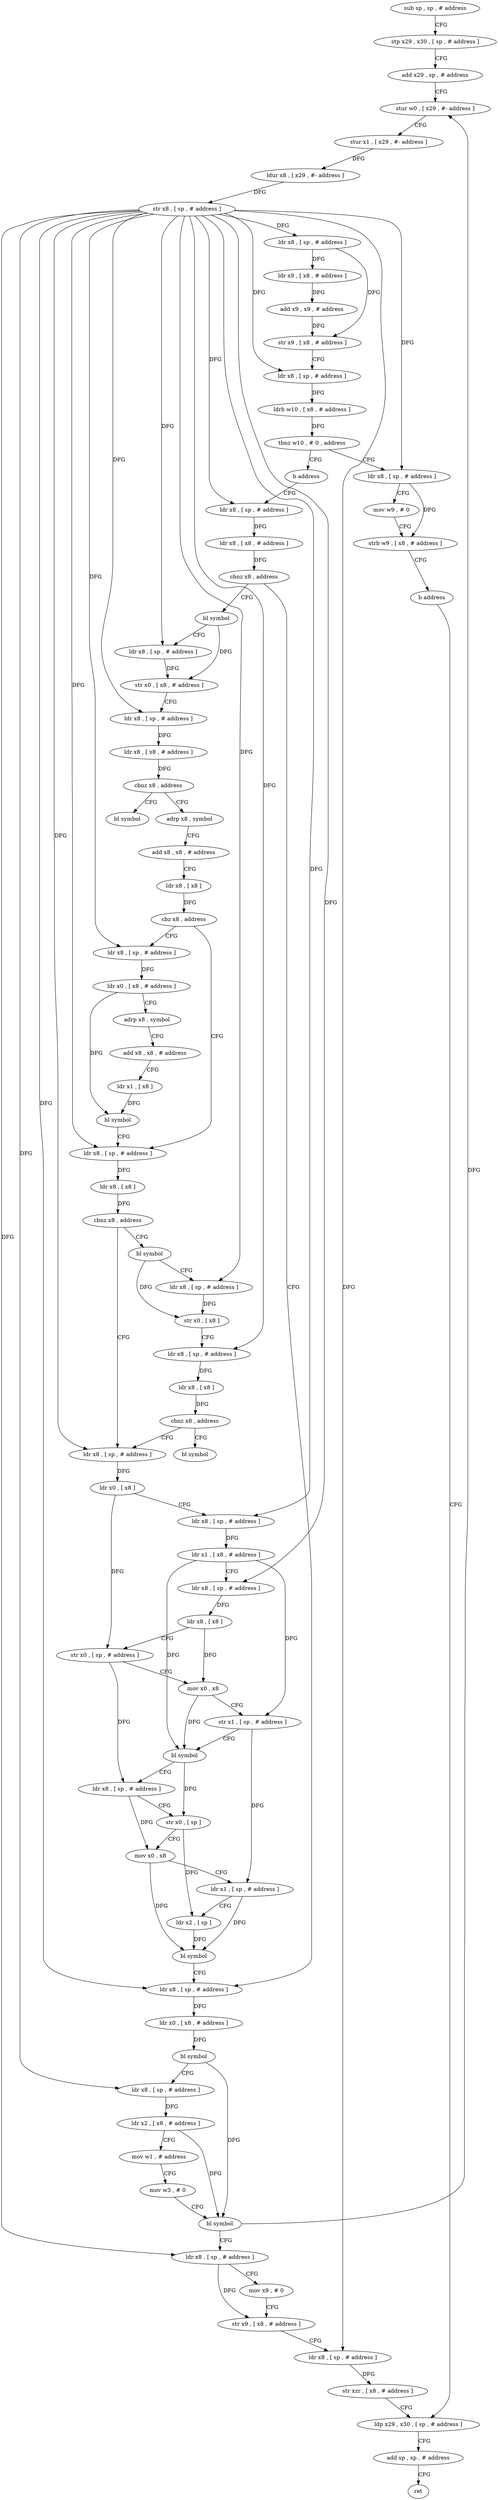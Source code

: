 digraph "func" {
"4219244" [label = "sub sp , sp , # address" ]
"4219248" [label = "stp x29 , x30 , [ sp , # address ]" ]
"4219252" [label = "add x29 , sp , # address" ]
"4219256" [label = "stur w0 , [ x29 , #- address ]" ]
"4219260" [label = "stur x1 , [ x29 , #- address ]" ]
"4219264" [label = "ldur x8 , [ x29 , #- address ]" ]
"4219268" [label = "str x8 , [ sp , # address ]" ]
"4219272" [label = "ldr x8 , [ sp , # address ]" ]
"4219276" [label = "ldr x9 , [ x8 , # address ]" ]
"4219280" [label = "add x9 , x9 , # address" ]
"4219284" [label = "str x9 , [ x8 , # address ]" ]
"4219288" [label = "ldr x8 , [ sp , # address ]" ]
"4219292" [label = "ldrb w10 , [ x8 , # address ]" ]
"4219296" [label = "tbnz w10 , # 0 , address" ]
"4219304" [label = "ldr x8 , [ sp , # address ]" ]
"4219300" [label = "b address" ]
"4219308" [label = "mov w9 , # 0" ]
"4219312" [label = "strb w9 , [ x8 , # address ]" ]
"4219316" [label = "b address" ]
"4219556" [label = "ldp x29 , x30 , [ sp , # address ]" ]
"4219320" [label = "ldr x8 , [ sp , # address ]" ]
"4219560" [label = "add sp , sp , # address" ]
"4219564" [label = "ret" ]
"4219324" [label = "ldr x8 , [ x8 , # address ]" ]
"4219328" [label = "cbnz x8 , address" ]
"4219504" [label = "ldr x8 , [ sp , # address ]" ]
"4219332" [label = "bl symbol" ]
"4219508" [label = "ldr x0 , [ x8 , # address ]" ]
"4219512" [label = "bl symbol" ]
"4219516" [label = "ldr x8 , [ sp , # address ]" ]
"4219520" [label = "ldr x2 , [ x8 , # address ]" ]
"4219524" [label = "mov w1 , # address" ]
"4219528" [label = "mov w3 , # 0" ]
"4219532" [label = "bl symbol" ]
"4219536" [label = "ldr x8 , [ sp , # address ]" ]
"4219540" [label = "mov x9 , # 0" ]
"4219544" [label = "str x9 , [ x8 , # address ]" ]
"4219548" [label = "ldr x8 , [ sp , # address ]" ]
"4219552" [label = "str xzr , [ x8 , # address ]" ]
"4219336" [label = "ldr x8 , [ sp , # address ]" ]
"4219340" [label = "str x0 , [ x8 , # address ]" ]
"4219344" [label = "ldr x8 , [ sp , # address ]" ]
"4219348" [label = "ldr x8 , [ x8 , # address ]" ]
"4219352" [label = "cbnz x8 , address" ]
"4219360" [label = "adrp x8 , symbol" ]
"4219356" [label = "bl symbol" ]
"4219364" [label = "add x8 , x8 , # address" ]
"4219368" [label = "ldr x8 , [ x8 ]" ]
"4219372" [label = "cbz x8 , address" ]
"4219400" [label = "ldr x8 , [ sp , # address ]" ]
"4219376" [label = "ldr x8 , [ sp , # address ]" ]
"4219404" [label = "ldr x8 , [ x8 ]" ]
"4219408" [label = "cbnz x8 , address" ]
"4219440" [label = "ldr x8 , [ sp , # address ]" ]
"4219412" [label = "bl symbol" ]
"4219380" [label = "ldr x0 , [ x8 , # address ]" ]
"4219384" [label = "adrp x8 , symbol" ]
"4219388" [label = "add x8 , x8 , # address" ]
"4219392" [label = "ldr x1 , [ x8 ]" ]
"4219396" [label = "bl symbol" ]
"4219444" [label = "ldr x0 , [ x8 ]" ]
"4219448" [label = "ldr x8 , [ sp , # address ]" ]
"4219452" [label = "ldr x1 , [ x8 , # address ]" ]
"4219456" [label = "ldr x8 , [ sp , # address ]" ]
"4219460" [label = "ldr x8 , [ x8 ]" ]
"4219464" [label = "str x0 , [ sp , # address ]" ]
"4219468" [label = "mov x0 , x8" ]
"4219472" [label = "str x1 , [ sp , # address ]" ]
"4219476" [label = "bl symbol" ]
"4219480" [label = "ldr x8 , [ sp , # address ]" ]
"4219484" [label = "str x0 , [ sp ]" ]
"4219488" [label = "mov x0 , x8" ]
"4219492" [label = "ldr x1 , [ sp , # address ]" ]
"4219496" [label = "ldr x2 , [ sp ]" ]
"4219500" [label = "bl symbol" ]
"4219416" [label = "ldr x8 , [ sp , # address ]" ]
"4219420" [label = "str x0 , [ x8 ]" ]
"4219424" [label = "ldr x8 , [ sp , # address ]" ]
"4219428" [label = "ldr x8 , [ x8 ]" ]
"4219432" [label = "cbnz x8 , address" ]
"4219436" [label = "bl symbol" ]
"4219244" -> "4219248" [ label = "CFG" ]
"4219248" -> "4219252" [ label = "CFG" ]
"4219252" -> "4219256" [ label = "CFG" ]
"4219256" -> "4219260" [ label = "CFG" ]
"4219260" -> "4219264" [ label = "DFG" ]
"4219264" -> "4219268" [ label = "DFG" ]
"4219268" -> "4219272" [ label = "DFG" ]
"4219268" -> "4219288" [ label = "DFG" ]
"4219268" -> "4219304" [ label = "DFG" ]
"4219268" -> "4219320" [ label = "DFG" ]
"4219268" -> "4219504" [ label = "DFG" ]
"4219268" -> "4219516" [ label = "DFG" ]
"4219268" -> "4219536" [ label = "DFG" ]
"4219268" -> "4219548" [ label = "DFG" ]
"4219268" -> "4219336" [ label = "DFG" ]
"4219268" -> "4219344" [ label = "DFG" ]
"4219268" -> "4219400" [ label = "DFG" ]
"4219268" -> "4219376" [ label = "DFG" ]
"4219268" -> "4219440" [ label = "DFG" ]
"4219268" -> "4219448" [ label = "DFG" ]
"4219268" -> "4219456" [ label = "DFG" ]
"4219268" -> "4219416" [ label = "DFG" ]
"4219268" -> "4219424" [ label = "DFG" ]
"4219272" -> "4219276" [ label = "DFG" ]
"4219272" -> "4219284" [ label = "DFG" ]
"4219276" -> "4219280" [ label = "DFG" ]
"4219280" -> "4219284" [ label = "DFG" ]
"4219284" -> "4219288" [ label = "CFG" ]
"4219288" -> "4219292" [ label = "DFG" ]
"4219292" -> "4219296" [ label = "DFG" ]
"4219296" -> "4219304" [ label = "CFG" ]
"4219296" -> "4219300" [ label = "CFG" ]
"4219304" -> "4219308" [ label = "CFG" ]
"4219304" -> "4219312" [ label = "DFG" ]
"4219300" -> "4219320" [ label = "CFG" ]
"4219308" -> "4219312" [ label = "CFG" ]
"4219312" -> "4219316" [ label = "CFG" ]
"4219316" -> "4219556" [ label = "CFG" ]
"4219556" -> "4219560" [ label = "CFG" ]
"4219320" -> "4219324" [ label = "DFG" ]
"4219560" -> "4219564" [ label = "CFG" ]
"4219324" -> "4219328" [ label = "DFG" ]
"4219328" -> "4219504" [ label = "CFG" ]
"4219328" -> "4219332" [ label = "CFG" ]
"4219504" -> "4219508" [ label = "DFG" ]
"4219332" -> "4219336" [ label = "CFG" ]
"4219332" -> "4219340" [ label = "DFG" ]
"4219508" -> "4219512" [ label = "DFG" ]
"4219512" -> "4219516" [ label = "CFG" ]
"4219512" -> "4219532" [ label = "DFG" ]
"4219516" -> "4219520" [ label = "DFG" ]
"4219520" -> "4219524" [ label = "CFG" ]
"4219520" -> "4219532" [ label = "DFG" ]
"4219524" -> "4219528" [ label = "CFG" ]
"4219528" -> "4219532" [ label = "CFG" ]
"4219532" -> "4219536" [ label = "CFG" ]
"4219532" -> "4219256" [ label = "DFG" ]
"4219536" -> "4219540" [ label = "CFG" ]
"4219536" -> "4219544" [ label = "DFG" ]
"4219540" -> "4219544" [ label = "CFG" ]
"4219544" -> "4219548" [ label = "CFG" ]
"4219548" -> "4219552" [ label = "DFG" ]
"4219552" -> "4219556" [ label = "CFG" ]
"4219336" -> "4219340" [ label = "DFG" ]
"4219340" -> "4219344" [ label = "CFG" ]
"4219344" -> "4219348" [ label = "DFG" ]
"4219348" -> "4219352" [ label = "DFG" ]
"4219352" -> "4219360" [ label = "CFG" ]
"4219352" -> "4219356" [ label = "CFG" ]
"4219360" -> "4219364" [ label = "CFG" ]
"4219364" -> "4219368" [ label = "CFG" ]
"4219368" -> "4219372" [ label = "DFG" ]
"4219372" -> "4219400" [ label = "CFG" ]
"4219372" -> "4219376" [ label = "CFG" ]
"4219400" -> "4219404" [ label = "DFG" ]
"4219376" -> "4219380" [ label = "DFG" ]
"4219404" -> "4219408" [ label = "DFG" ]
"4219408" -> "4219440" [ label = "CFG" ]
"4219408" -> "4219412" [ label = "CFG" ]
"4219440" -> "4219444" [ label = "DFG" ]
"4219412" -> "4219416" [ label = "CFG" ]
"4219412" -> "4219420" [ label = "DFG" ]
"4219380" -> "4219384" [ label = "CFG" ]
"4219380" -> "4219396" [ label = "DFG" ]
"4219384" -> "4219388" [ label = "CFG" ]
"4219388" -> "4219392" [ label = "CFG" ]
"4219392" -> "4219396" [ label = "DFG" ]
"4219396" -> "4219400" [ label = "CFG" ]
"4219444" -> "4219448" [ label = "CFG" ]
"4219444" -> "4219464" [ label = "DFG" ]
"4219448" -> "4219452" [ label = "DFG" ]
"4219452" -> "4219456" [ label = "CFG" ]
"4219452" -> "4219472" [ label = "DFG" ]
"4219452" -> "4219476" [ label = "DFG" ]
"4219456" -> "4219460" [ label = "DFG" ]
"4219460" -> "4219464" [ label = "CFG" ]
"4219460" -> "4219468" [ label = "DFG" ]
"4219464" -> "4219468" [ label = "CFG" ]
"4219464" -> "4219480" [ label = "DFG" ]
"4219468" -> "4219472" [ label = "CFG" ]
"4219468" -> "4219476" [ label = "DFG" ]
"4219472" -> "4219476" [ label = "CFG" ]
"4219472" -> "4219492" [ label = "DFG" ]
"4219476" -> "4219480" [ label = "CFG" ]
"4219476" -> "4219484" [ label = "DFG" ]
"4219480" -> "4219484" [ label = "CFG" ]
"4219480" -> "4219488" [ label = "DFG" ]
"4219484" -> "4219488" [ label = "CFG" ]
"4219484" -> "4219496" [ label = "DFG" ]
"4219488" -> "4219492" [ label = "CFG" ]
"4219488" -> "4219500" [ label = "DFG" ]
"4219492" -> "4219496" [ label = "CFG" ]
"4219492" -> "4219500" [ label = "DFG" ]
"4219496" -> "4219500" [ label = "DFG" ]
"4219500" -> "4219504" [ label = "CFG" ]
"4219416" -> "4219420" [ label = "DFG" ]
"4219420" -> "4219424" [ label = "CFG" ]
"4219424" -> "4219428" [ label = "DFG" ]
"4219428" -> "4219432" [ label = "DFG" ]
"4219432" -> "4219440" [ label = "CFG" ]
"4219432" -> "4219436" [ label = "CFG" ]
}
